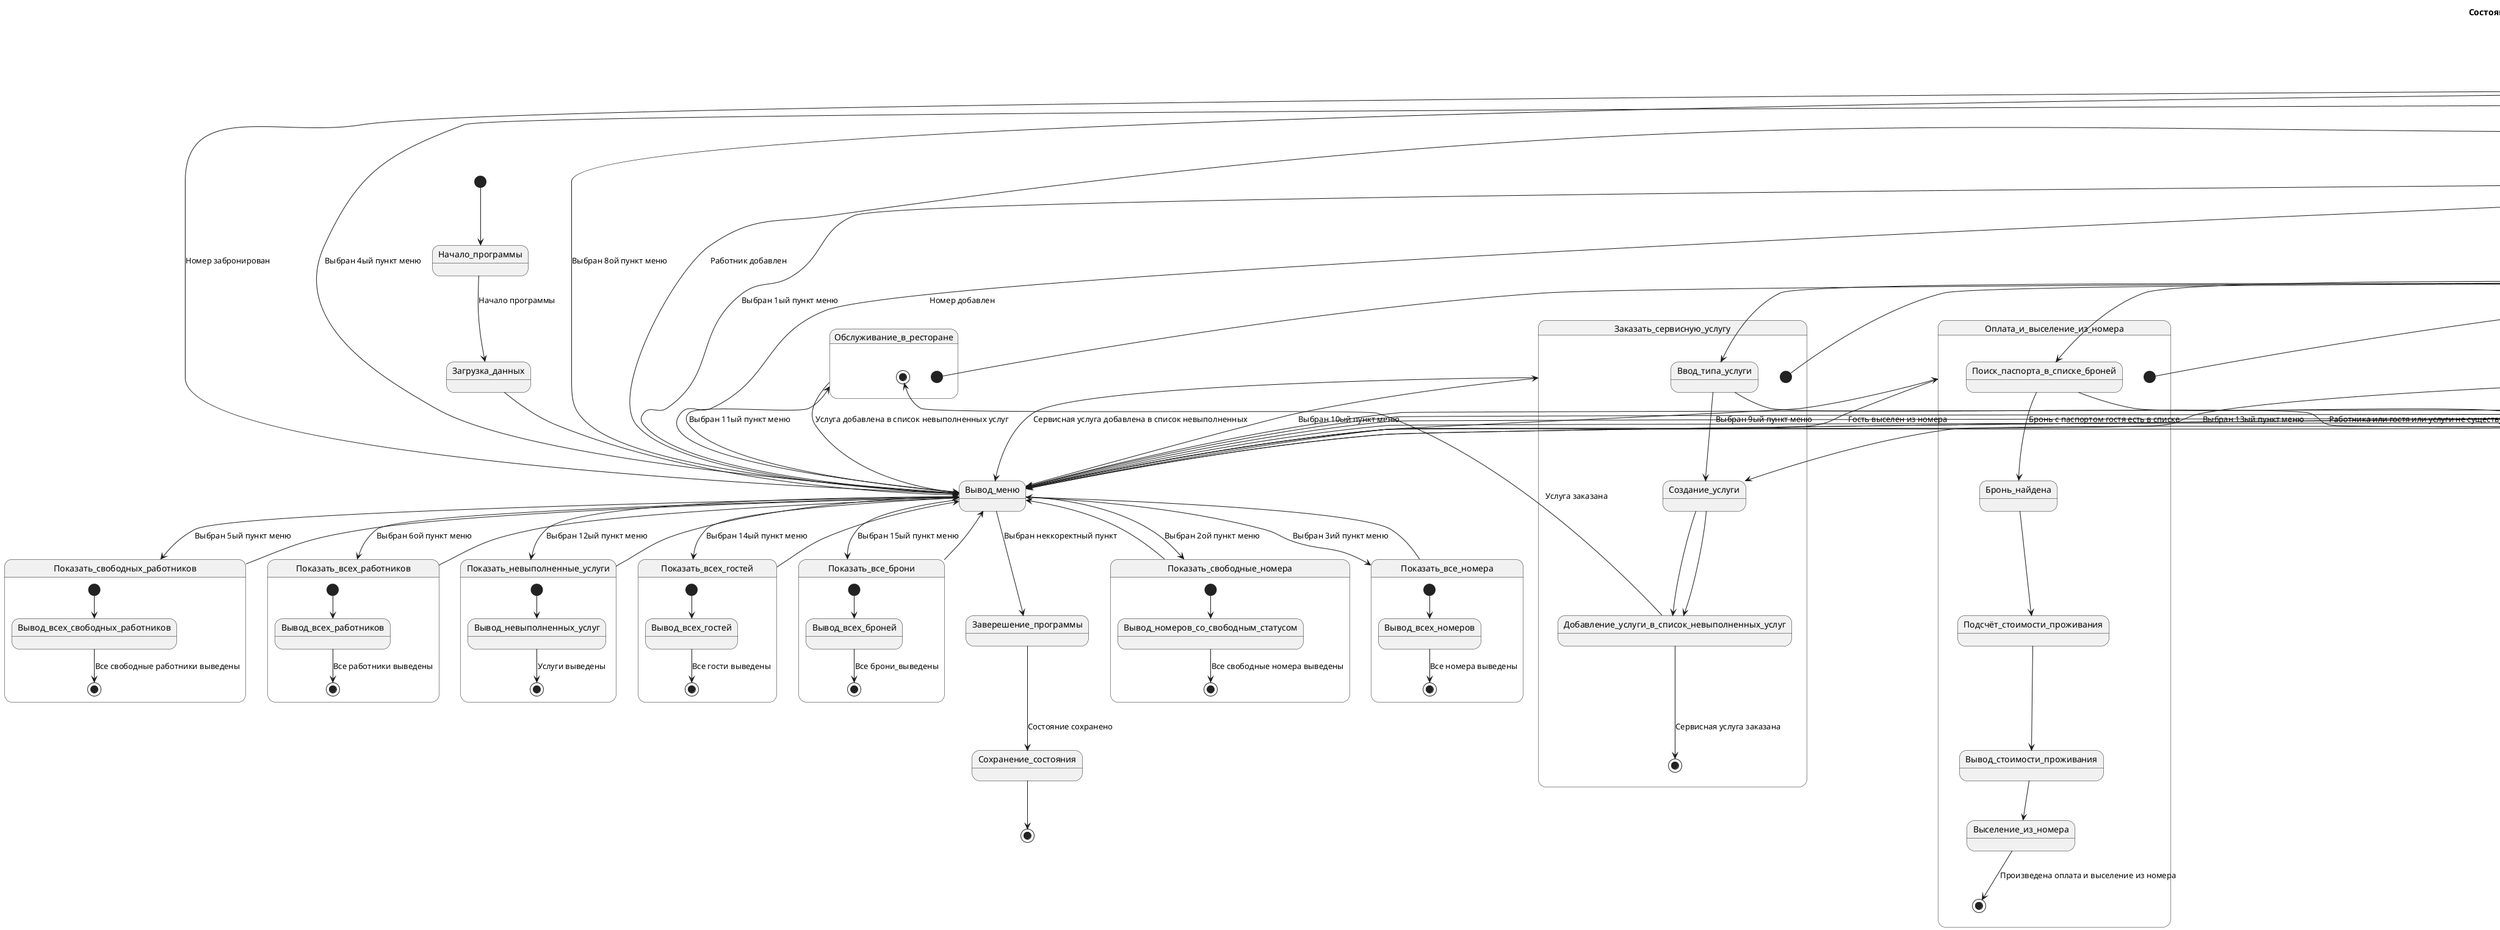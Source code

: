 @startuml
title Состояния программы

[*] --> Начало_программы
Начало_программы --> Загрузка_данных: Начало программы
Загрузка_данных --> Вывод_меню
Вывод_меню --> Добавление_номера: Выбран 1ый пункт меню
Вывод_меню --> Показать_свободные_номера: Выбран 2ой пункт меню
Вывод_меню --> Показать_все_номера: Выбран 3ий пункт меню
Вывод_меню --> Добавление_работника: Выбран 4ый пункт меню
Вывод_меню --> Показать_свободных_работников: Выбран 5ый пункт меню
Вывод_меню --> Показать_всех_работников: Выбран 6ой пункт меню
Вывод_меню --> Уволить_работника: Выбран 7ой пункт меню
Вывод_меню --> Забронировать_номер: Выбран 8ой пункт меню
Вывод_меню --> Оплата_и_выселение_из_номера: Выбран 9ый пункт меню
Вывод_меню --> Заказать_сервисную_услугу: Выбран 10ый пункт меню
Вывод_меню --> Обслуживание_в_ресторане: Выбран 11ый пункт меню
Вывод_меню --> Показать_невыполненные_услуги: Выбран 12ый пункт меню
Вывод_меню --> Завершить_услугу: Выбран 13ый пункт меню
Вывод_меню --> Показать_всех_гостей: Выбран 14ый пункт меню
Вывод_меню --> Показать_все_брони: Выбран 15ый пункт меню
Вывод_меню --> Заверешение_программы: Выбран неккоректный пункт

Добавление_номера  --> Вывод_меню: Номер добавлен
Показать_свободные_номера --> Вывод_меню
Показать_все_номера --> Вывод_меню
Добавление_работника --> Вывод_меню: Работник добавлен
Показать_свободных_работников --> Вывод_меню
Показать_всех_работников --> Вывод_меню
Уволить_работника --> Вывод_меню: Работник уволен
Забронировать_номер --> Вывод_меню: Номер забронирован
Оплата_и_выселение_из_номера --> Вывод_меню: Гость выселен из номера
Заказать_сервисную_услугу --> Вывод_меню: Сервисная услуга добавлена в список невыполненных
Обслуживание_в_ресторане --> Вывод_меню: Услуга добавлена в список невыполненных услуг
Показать_невыполненные_услуги --> Вывод_меню
Завершить_услугу --> Вывод_меню: Услуга завершена
Показать_всех_гостей --> Вывод_меню
Показать_все_брони --> Вывод_меню
Заверешение_программы --> Сохранение_состояния: Состояние сохранено

Сохранение_состояния --> [*]

state Добавление_номера{
    [*] --> Ввод_номера_комнаты
    Ввод_номера_комнаты --> Вывод_ошибки: Введён уже существующий номер
    Ввод_номера_комнаты --> Ввод_типа_комнаты
    Ввод_типа_комнаты --> Вывод_ошибки: Введён несуществующий тип
    Ввод_типа_комнаты --> Создание_комнаты
    Вывод_ошибки --> меню
    Создание_комнаты --> Добавление_комнаты_в_список_комнат
    Добавление_комнаты_в_список_комнат --> [*] : Комната добавлена
}

state Показать_свободные_номера{
    [*] --> Вывод_номеров_со_свободным_статусом
    Вывод_номеров_со_свободным_статусом --> [*] : Все свободные номера выведены
}

state Показать_все_номера{
    [*] --> Вывод_всех_номеров
    Вывод_всех_номеров --> [*] : Все номера выведены
}

state Добавление_работника{
    [*] --> Ввод_имени_работника
    Ввод_имени_работника --> Ввод_возраста_работника
    Ввод_возраста_работника --> Вывод_ошибки: Введено_не_число
    Ввод_возраста_работника --> Ввод_паспорта_работника
    Ввод_паспорта_работника --> Вывод_ошибки: Работник с таким паспортом уже существует
    Вывод_ошибки --> Вывод_меню
    Ввод_паспорта_работника --> Создание_работника
    Создание_работника --> Добавление_работника_в_список_работников
}

state Показать_свободных_работников{
    [*] --> Вывод_всех_свободных_работников
    Вывод_всех_свободных_работников --> [*]: Все свободные работники выведены
}

state Показать_всех_работников{
    [*] --> Вывод_всех_работников
    Вывод_всех_работников --> [*]: Все работники выведены
}

state Уволить_работника{
    [*] --> Ввод_паспорта_работника
    Ввод_паспорта_работника --> Вывод_ошибки: Работника с таким паспортом нет
    Ввод_паспорта_работника --> Вывод_ошибки: Работник с таким паспортом сейчас занят
    Ввод_паспорта_работника --> Удаление_работника_из_списка_работников
    Вывод_ошибки --> Вывод_меню
    Удаление_работника_из_списка_работников --> [*]: Работник уволен
}

state Забронировать_номер{
    [*] --> Ввод_имени_гостя
    Ввод_имени_гостя --> Ввод_возраста_гостя
    Ввод_возраста_гостя --> Ввод_паспорта_гостя
    Ввод_паспорта_гостя --> Ввод_номера_комнаты
    Ввод_номера_комнаты --> Ввод_количества_дней
    Ввод_количества_дней --> Поиск_гостя_в_списке_гостей
    Поиск_гостя_в_списке_гостей --> Гость_найден: Гость с таким паспортом есть в списке
    Поиск_гостя_в_списке_гостей --> Регистрация_гостя: Гостя с таким паспортом нет в списке
    Гость_найден --> Поиск_комнаты_с_введёным_номером
    Регистрация_гостя --> Поиск_комнаты_с_введёным_номером
    Поиск_комнаты_с_введёным_номером --> Вывод_ошибки: Комнаты с таким номером нет
    Поиск_комнаты_с_введёным_номером --> Создание_брони: Комнаты с таким номером есть
    Создание_брони --> Добавление_брони_в_список_броней
    Добавление_брони_в_список_броней --> [*]: Номер забронирован
}

state Оплата_и_выселение_из_номера{
    [*] --> Ввод_паспорта_гостя
    Ввод_паспорта_гостя --> Поиск_паспорта_в_списке_броней
    Поиск_паспорта_в_списке_броней --> Вывод_ошибки: Гостя с таким паспортом нет
    Поиск_паспорта_в_списке_броней --> Бронь_найдена: Бронь с паспортом гостя есть в списке
    Бронь_найдена --> Подсчёт_стоимости_проживания
    Подсчёт_стоимости_проживания --> Вывод_стоимости_проживания
    Вывод_стоимости_проживания --> Выселение_из_номера
    Выселение_из_номера --> [*]: Произведена оплата и выселение из номера
}

state Заказать_сервисную_услугу{
    [*] --> Ввод_паспорта_работника
    Ввод_паспорта_работника --> Ввод_паспорта_гостя
    Ввод_паспорта_гостя --> Ввод_типа_услуги
    Ввод_типа_услуги --> Вывод_ошибки: Работника или гостя или услуги не существует
    Вывод_ошибки --> Вывод_меню
    Ввод_типа_услуги --> Создание_услуги
    Создание_услуги --> Добавление_услуги_в_список_невыполненных_услуг
    Добавление_услуги_в_список_невыполненных_услуг --> [*]: Сервисная услуга заказана
}

state Обслуживание_в_ресторане{
    [*] --> Ввод_паспорта_работника
    Ввод_паспорта_работника --> Ввод_паспорта_гостя
    Ввод_паспорта_гостя --> Вывод_ошибки: Работника или гостя или услуги не существует/заняты
    Вывод_ошибки --> Вывод_меню
    Ввод_паспорта_гостя --> Создание_услуги
    Создание_услуги --> Добавление_услуги_в_список_невыполненных_услуг
    Добавление_услуги_в_список_невыполненных_услуг --> [*]: Услуга заказана
}

state Показать_невыполненные_услуги{
    [*] --> Вывод_невыполненных_услуг
    Вывод_невыполненных_услуг --> [*]: Услуги выведены
}

state Завершить_услугу{
    [*] --> Ввод_паспорта_работника
    Ввод_паспорта_работника --> Поиск_услуги_с_введёным_паспортом
    Поиск_услуги_с_введёным_паспортом --> Вывод_ошибки: Услуги с таким паспортом нет
    Поиск_услуги_с_введёным_паспортом --> Услуга_найдена: Услуга с таким паспортом существует
    Услуга_найдена --> Удаление_услуги_из_списка_невыполненных_услуг
    Удаление_услуги_из_списка_невыполненных_услуг --> [*]: Услуга завершена
}


state Показать_всех_гостей{
    [*] --> Вывод_всех_гостей
    Вывод_всех_гостей --> [*] : Все гости выведены
}

state Показать_все_брони{
    [*] --> Вывод_всех_броней
    Вывод_всех_броней --> [*] : Все брони_выведены
}


@enduml